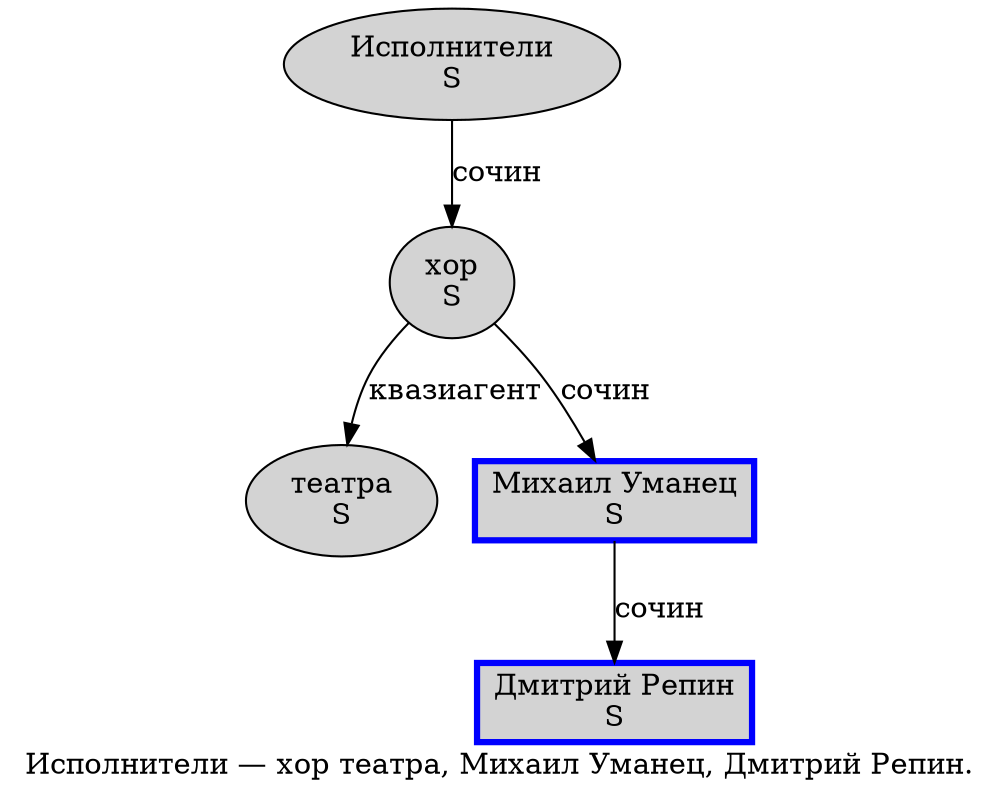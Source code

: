 digraph SENTENCE_704 {
	graph [label="Исполнители — хор театра, Михаил Уманец, Дмитрий Репин."]
	node [style=filled]
		0 [label="Исполнители
S" color="" fillcolor=lightgray penwidth=1 shape=ellipse]
		2 [label="хор
S" color="" fillcolor=lightgray penwidth=1 shape=ellipse]
		3 [label="театра
S" color="" fillcolor=lightgray penwidth=1 shape=ellipse]
		5 [label="Михаил Уманец
S" color=blue fillcolor=lightgray penwidth=3 shape=box]
		7 [label="Дмитрий Репин
S" color=blue fillcolor=lightgray penwidth=3 shape=box]
			2 -> 3 [label="квазиагент"]
			2 -> 5 [label="сочин"]
			0 -> 2 [label="сочин"]
			5 -> 7 [label="сочин"]
}